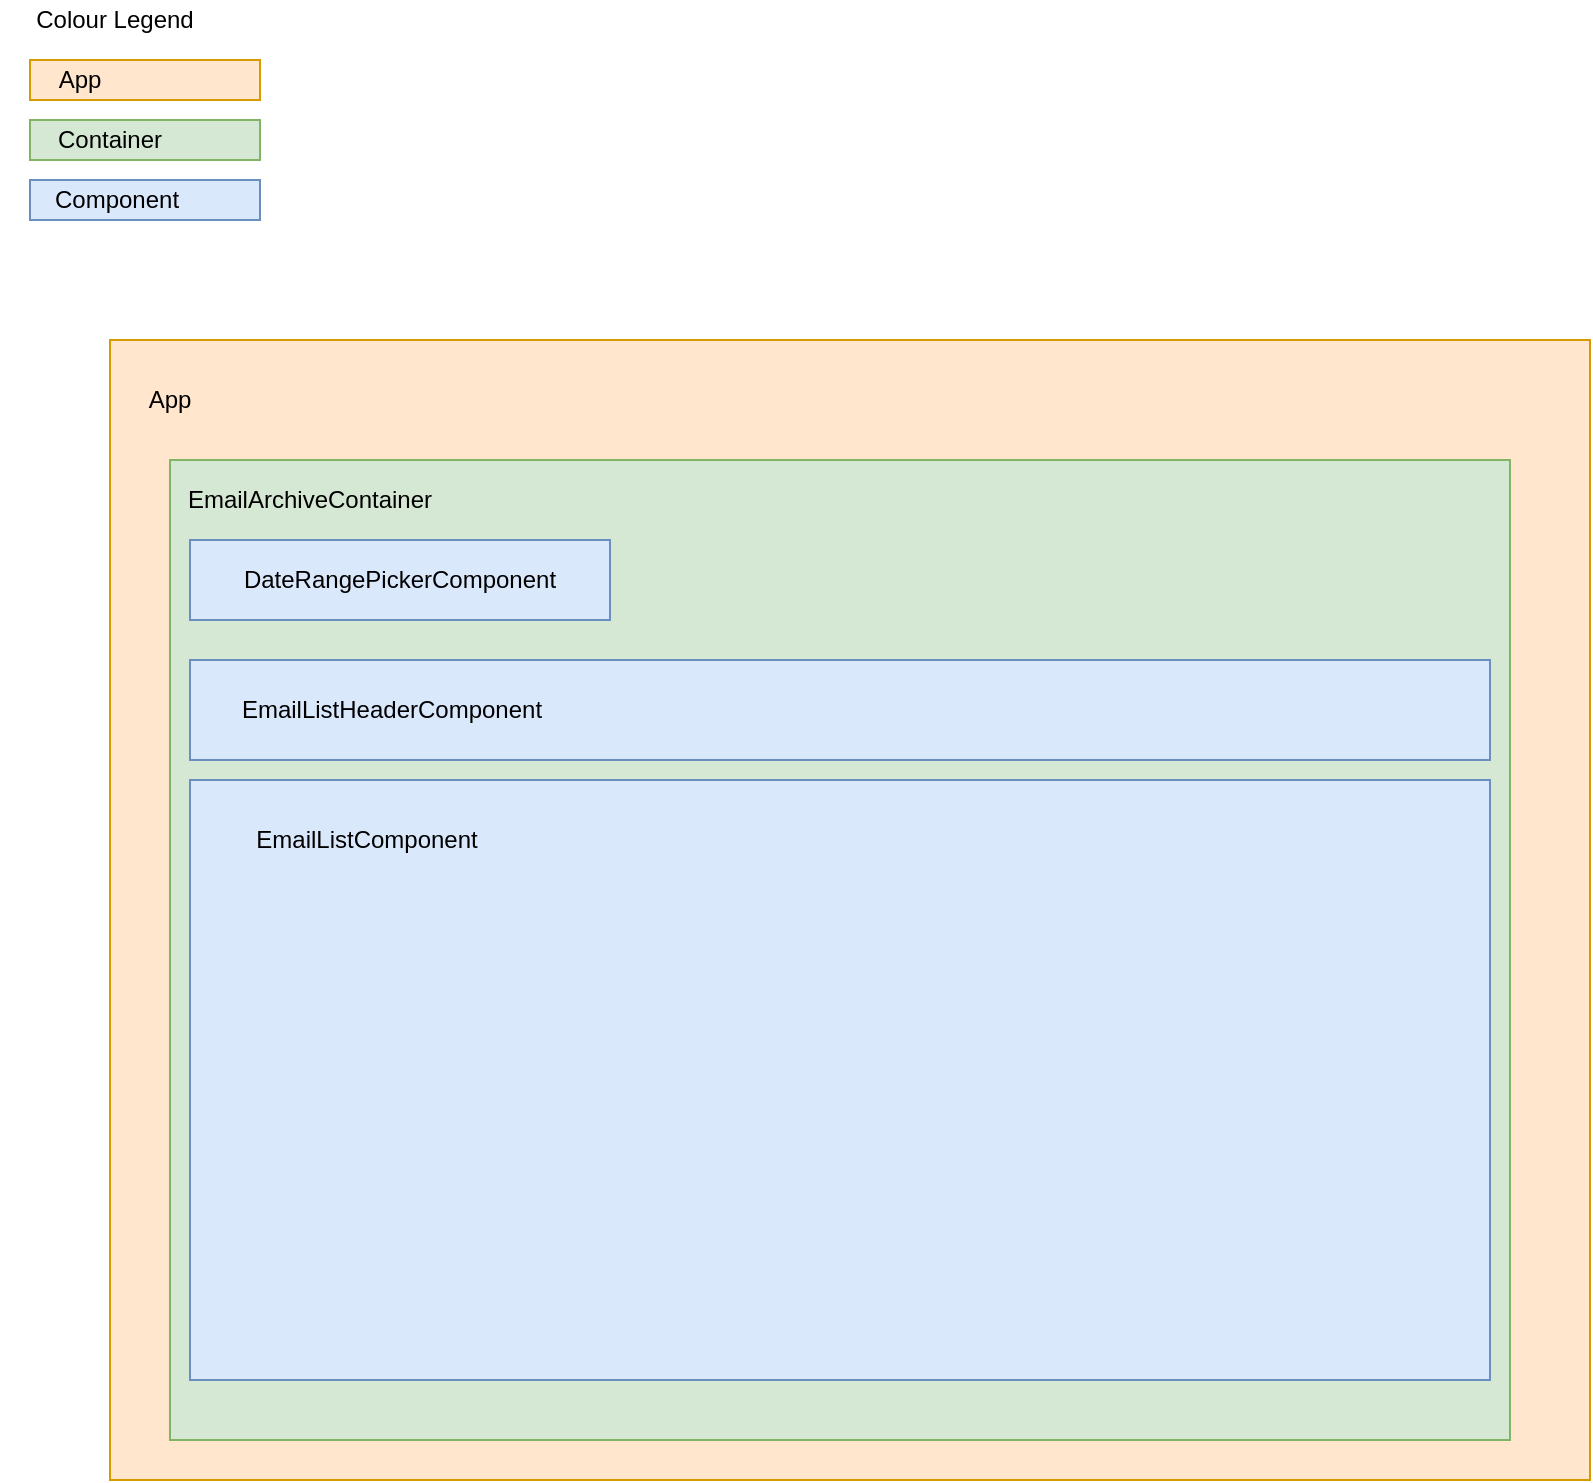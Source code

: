 <mxfile version="13.3.5" type="device"><diagram id="RZGQRNzmUuDuQbDd9vms" name="Page-1"><mxGraphModel dx="1426" dy="771" grid="1" gridSize="10" guides="1" tooltips="1" connect="1" arrows="1" fold="1" page="1" pageScale="1" pageWidth="850" pageHeight="1100" math="0" shadow="0"><root><mxCell id="0"/><mxCell id="1" parent="0"/><mxCell id="cym_z_FvHUAB8klgK3Tq-2" value="" style="rounded=0;whiteSpace=wrap;html=1;fillColor=#ffe6cc;strokeColor=#d79b00;" vertex="1" parent="1"><mxGeometry x="65" y="170" width="740" height="570" as="geometry"/></mxCell><mxCell id="cym_z_FvHUAB8klgK3Tq-3" value="App" style="text;html=1;strokeColor=none;fillColor=none;align=center;verticalAlign=middle;whiteSpace=wrap;rounded=0;" vertex="1" parent="1"><mxGeometry x="45" y="180" width="100" height="40" as="geometry"/></mxCell><mxCell id="cym_z_FvHUAB8klgK3Tq-4" value="" style="rounded=0;whiteSpace=wrap;html=1;fillColor=#d5e8d4;strokeColor=#82b366;" vertex="1" parent="1"><mxGeometry x="95" y="230" width="670" height="490" as="geometry"/></mxCell><mxCell id="cym_z_FvHUAB8klgK3Tq-5" value="EmailArchiveContainer" style="text;html=1;strokeColor=none;fillColor=none;align=center;verticalAlign=middle;whiteSpace=wrap;rounded=0;" vertex="1" parent="1"><mxGeometry x="125" y="230" width="80" height="40" as="geometry"/></mxCell><mxCell id="cym_z_FvHUAB8klgK3Tq-6" value="" style="rounded=0;whiteSpace=wrap;html=1;fillColor=#dae8fc;strokeColor=#6c8ebf;" vertex="1" parent="1"><mxGeometry x="105" y="270" width="210" height="40" as="geometry"/></mxCell><mxCell id="cym_z_FvHUAB8klgK3Tq-7" value="DateRangePickerComponent" style="text;html=1;strokeColor=none;fillColor=none;align=center;verticalAlign=middle;whiteSpace=wrap;rounded=0;" vertex="1" parent="1"><mxGeometry x="190" y="280" width="40" height="20" as="geometry"/></mxCell><mxCell id="cym_z_FvHUAB8klgK3Tq-8" value="" style="rounded=0;whiteSpace=wrap;html=1;fillColor=#dae8fc;strokeColor=#6c8ebf;" vertex="1" parent="1"><mxGeometry x="105" y="330" width="650" height="50" as="geometry"/></mxCell><mxCell id="cym_z_FvHUAB8klgK3Tq-9" value="EmailListHeaderComponent" style="text;html=1;strokeColor=none;fillColor=none;align=center;verticalAlign=middle;whiteSpace=wrap;rounded=0;" vertex="1" parent="1"><mxGeometry x="121" y="345" width="170" height="20" as="geometry"/></mxCell><mxCell id="cym_z_FvHUAB8klgK3Tq-10" value="" style="rounded=0;whiteSpace=wrap;html=1;fillColor=#dae8fc;strokeColor=#6c8ebf;" vertex="1" parent="1"><mxGeometry x="105" y="390" width="650" height="300" as="geometry"/></mxCell><mxCell id="cym_z_FvHUAB8klgK3Tq-11" value="EmailListComponent" style="text;html=1;strokeColor=none;fillColor=none;align=center;verticalAlign=middle;whiteSpace=wrap;rounded=0;" vertex="1" parent="1"><mxGeometry x="135" y="410" width="117" height="20" as="geometry"/></mxCell><mxCell id="cym_z_FvHUAB8klgK3Tq-12" value="Colour Legend" style="text;html=1;strokeColor=none;fillColor=none;align=center;verticalAlign=middle;whiteSpace=wrap;rounded=0;" vertex="1" parent="1"><mxGeometry x="10" width="115" height="20" as="geometry"/></mxCell><mxCell id="cym_z_FvHUAB8klgK3Tq-13" value="" style="rounded=0;whiteSpace=wrap;html=1;fillColor=#ffe6cc;strokeColor=#d79b00;" vertex="1" parent="1"><mxGeometry x="25" y="30" width="115" height="20" as="geometry"/></mxCell><mxCell id="cym_z_FvHUAB8klgK3Tq-14" value="App" style="text;html=1;strokeColor=none;fillColor=none;align=center;verticalAlign=middle;whiteSpace=wrap;rounded=0;" vertex="1" parent="1"><mxGeometry x="30" y="30" width="40" height="20" as="geometry"/></mxCell><mxCell id="cym_z_FvHUAB8klgK3Tq-15" value="" style="rounded=0;whiteSpace=wrap;html=1;fillColor=#d5e8d4;strokeColor=#82b366;" vertex="1" parent="1"><mxGeometry x="25" y="60" width="115" height="20" as="geometry"/></mxCell><mxCell id="cym_z_FvHUAB8klgK3Tq-16" value="Container" style="text;html=1;strokeColor=none;fillColor=none;align=center;verticalAlign=middle;whiteSpace=wrap;rounded=0;" vertex="1" parent="1"><mxGeometry x="45" y="60" width="40" height="20" as="geometry"/></mxCell><mxCell id="cym_z_FvHUAB8klgK3Tq-17" value="" style="rounded=0;whiteSpace=wrap;html=1;fillColor=#dae8fc;strokeColor=#6c8ebf;" vertex="1" parent="1"><mxGeometry x="25" y="90" width="115" height="20" as="geometry"/></mxCell><mxCell id="cym_z_FvHUAB8klgK3Tq-18" value="Component" style="text;html=1;strokeColor=none;fillColor=none;align=center;verticalAlign=middle;whiteSpace=wrap;rounded=0;" vertex="1" parent="1"><mxGeometry x="46" y="90" width="45" height="20" as="geometry"/></mxCell></root></mxGraphModel></diagram></mxfile>